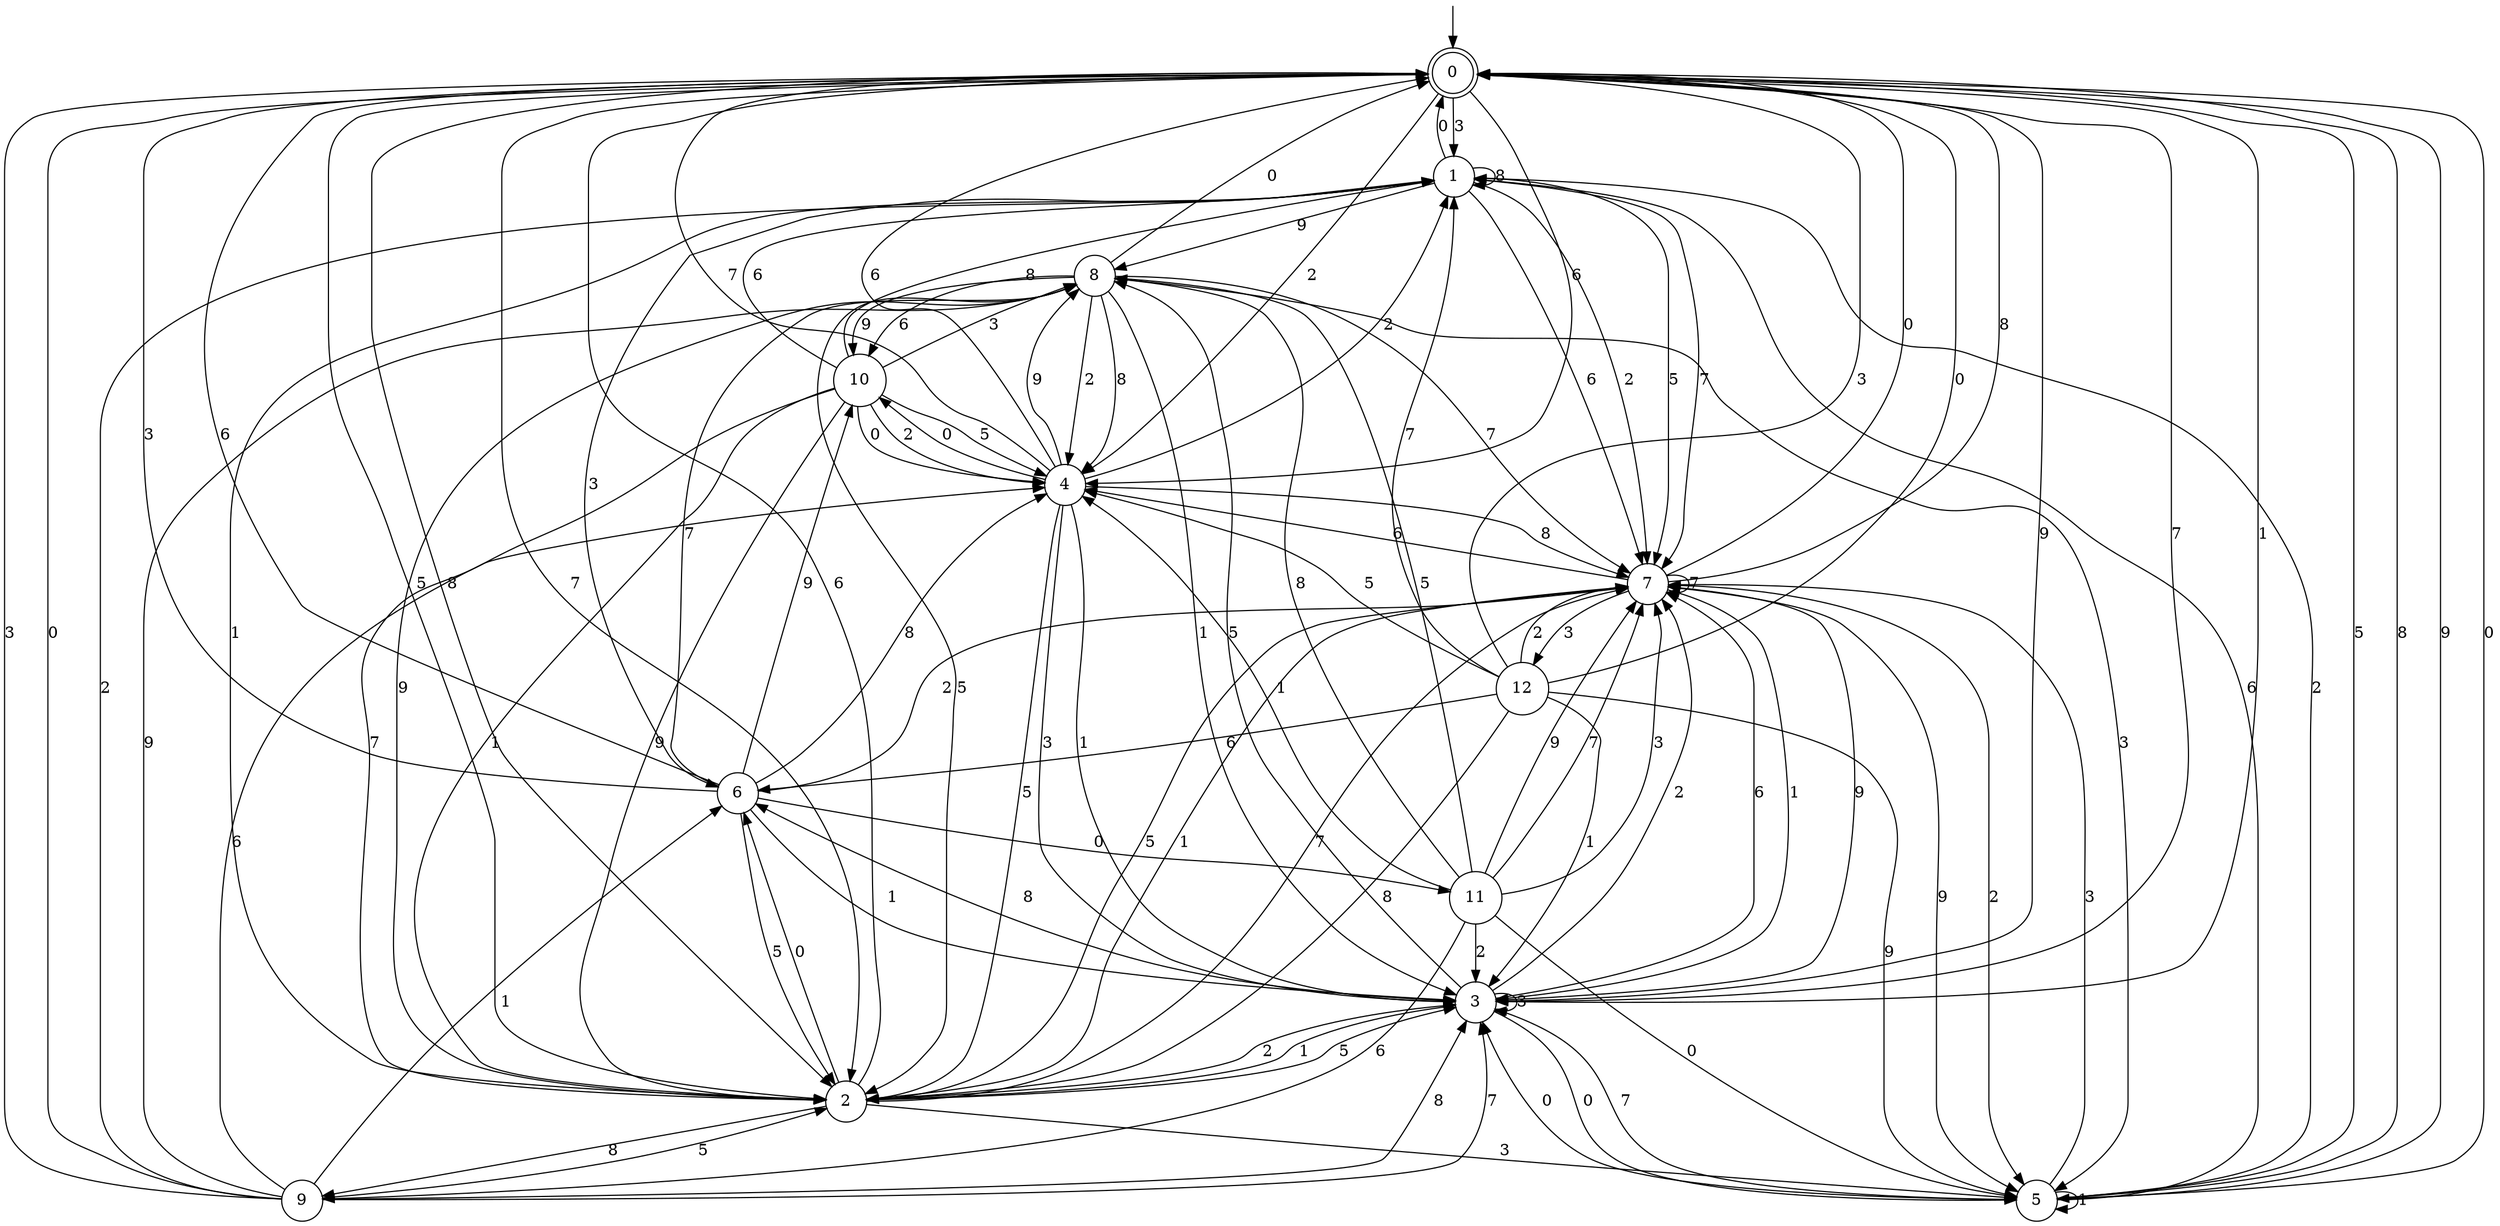 digraph g {

	s0 [shape="doublecircle" label="0"];
	s1 [shape="circle" label="1"];
	s2 [shape="circle" label="2"];
	s3 [shape="circle" label="3"];
	s4 [shape="circle" label="4"];
	s5 [shape="circle" label="5"];
	s6 [shape="circle" label="6"];
	s7 [shape="circle" label="7"];
	s8 [shape="circle" label="8"];
	s9 [shape="circle" label="9"];
	s10 [shape="circle" label="10"];
	s11 [shape="circle" label="11"];
	s12 [shape="circle" label="12"];
	s0 -> s1 [label="3"];
	s0 -> s2 [label="5"];
	s0 -> s2 [label="8"];
	s0 -> s3 [label="1"];
	s0 -> s3 [label="9"];
	s0 -> s4 [label="2"];
	s0 -> s2 [label="7"];
	s0 -> s5 [label="0"];
	s0 -> s4 [label="6"];
	s1 -> s6 [label="3"];
	s1 -> s7 [label="5"];
	s1 -> s1 [label="8"];
	s1 -> s2 [label="1"];
	s1 -> s8 [label="9"];
	s1 -> s7 [label="2"];
	s1 -> s7 [label="7"];
	s1 -> s0 [label="0"];
	s1 -> s7 [label="6"];
	s2 -> s5 [label="3"];
	s2 -> s3 [label="5"];
	s2 -> s9 [label="8"];
	s2 -> s7 [label="1"];
	s2 -> s8 [label="9"];
	s2 -> s3 [label="2"];
	s2 -> s7 [label="7"];
	s2 -> s6 [label="0"];
	s2 -> s0 [label="6"];
	s3 -> s3 [label="3"];
	s3 -> s8 [label="5"];
	s3 -> s6 [label="8"];
	s3 -> s2 [label="1"];
	s3 -> s7 [label="9"];
	s3 -> s7 [label="2"];
	s3 -> s0 [label="7"];
	s3 -> s5 [label="0"];
	s3 -> s7 [label="6"];
	s4 -> s3 [label="3"];
	s4 -> s2 [label="5"];
	s4 -> s7 [label="8"];
	s4 -> s3 [label="1"];
	s4 -> s8 [label="9"];
	s4 -> s1 [label="2"];
	s4 -> s0 [label="7"];
	s4 -> s10 [label="0"];
	s4 -> s0 [label="6"];
	s5 -> s7 [label="3"];
	s5 -> s0 [label="5"];
	s5 -> s0 [label="8"];
	s5 -> s5 [label="1"];
	s5 -> s0 [label="9"];
	s5 -> s1 [label="2"];
	s5 -> s3 [label="7"];
	s5 -> s3 [label="0"];
	s5 -> s1 [label="6"];
	s6 -> s0 [label="3"];
	s6 -> s2 [label="5"];
	s6 -> s4 [label="8"];
	s6 -> s3 [label="1"];
	s6 -> s10 [label="9"];
	s6 -> s7 [label="2"];
	s6 -> s8 [label="7"];
	s6 -> s11 [label="0"];
	s6 -> s0 [label="6"];
	s7 -> s12 [label="3"];
	s7 -> s2 [label="5"];
	s7 -> s0 [label="8"];
	s7 -> s3 [label="1"];
	s7 -> s5 [label="9"];
	s7 -> s5 [label="2"];
	s7 -> s7 [label="7"];
	s7 -> s0 [label="0"];
	s7 -> s4 [label="6"];
	s8 -> s5 [label="3"];
	s8 -> s2 [label="5"];
	s8 -> s4 [label="8"];
	s8 -> s3 [label="1"];
	s8 -> s10 [label="9"];
	s8 -> s4 [label="2"];
	s8 -> s7 [label="7"];
	s8 -> s0 [label="0"];
	s8 -> s10 [label="6"];
	s9 -> s0 [label="3"];
	s9 -> s2 [label="5"];
	s9 -> s3 [label="8"];
	s9 -> s6 [label="1"];
	s9 -> s8 [label="9"];
	s9 -> s1 [label="2"];
	s9 -> s3 [label="7"];
	s9 -> s0 [label="0"];
	s9 -> s4 [label="6"];
	s10 -> s8 [label="3"];
	s10 -> s4 [label="5"];
	s10 -> s1 [label="8"];
	s10 -> s2 [label="1"];
	s10 -> s2 [label="9"];
	s10 -> s4 [label="2"];
	s10 -> s2 [label="7"];
	s10 -> s4 [label="0"];
	s10 -> s1 [label="6"];
	s11 -> s7 [label="3"];
	s11 -> s8 [label="5"];
	s11 -> s8 [label="8"];
	s11 -> s4 [label="1"];
	s11 -> s7 [label="9"];
	s11 -> s3 [label="2"];
	s11 -> s7 [label="7"];
	s11 -> s5 [label="0"];
	s11 -> s9 [label="6"];
	s12 -> s0 [label="3"];
	s12 -> s4 [label="5"];
	s12 -> s2 [label="8"];
	s12 -> s3 [label="1"];
	s12 -> s5 [label="9"];
	s12 -> s7 [label="2"];
	s12 -> s1 [label="7"];
	s12 -> s0 [label="0"];
	s12 -> s6 [label="6"];

__start0 [label="" shape="none" width="0" height="0"];
__start0 -> s0;

}
